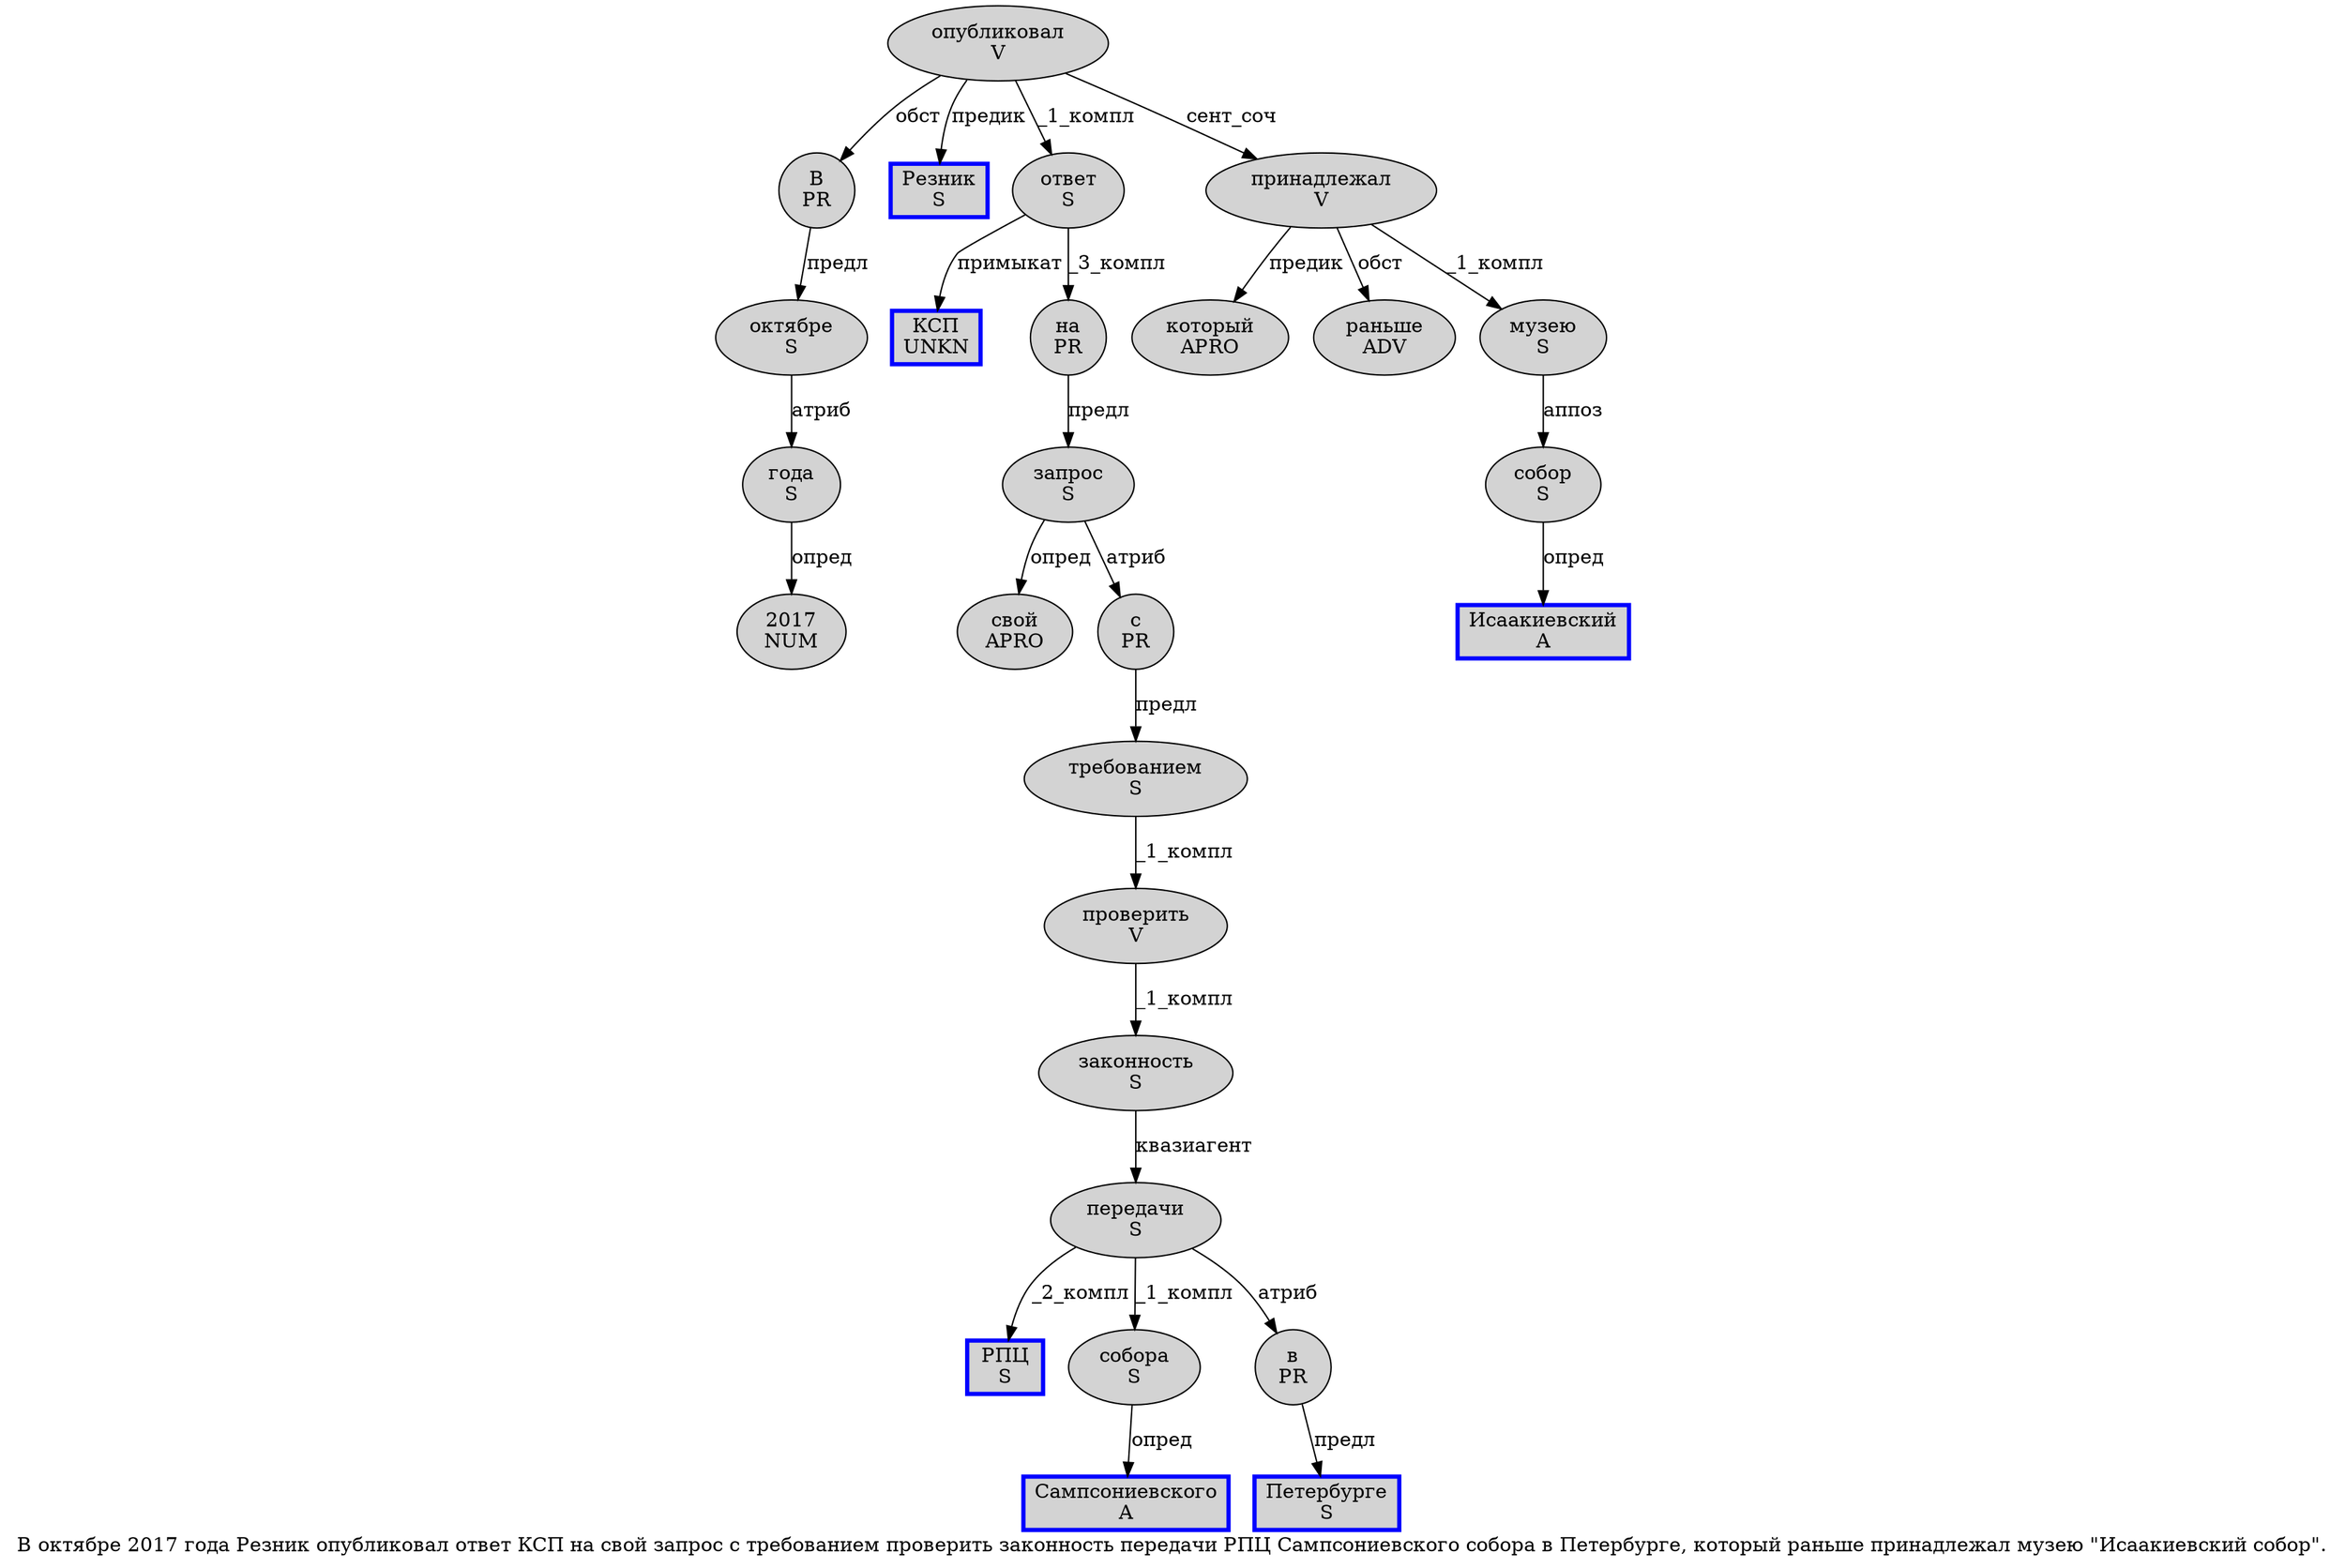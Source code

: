 digraph SENTENCE_689 {
	graph [label="В октябре 2017 года Резник опубликовал ответ КСП на свой запрос с требованием проверить законность передачи РПЦ Сампсониевского собора в Петербурге, который раньше принадлежал музею \"Исаакиевский собор\"."]
	node [style=filled]
		0 [label="В
PR" color="" fillcolor=lightgray penwidth=1 shape=ellipse]
		1 [label="октябре
S" color="" fillcolor=lightgray penwidth=1 shape=ellipse]
		2 [label="2017
NUM" color="" fillcolor=lightgray penwidth=1 shape=ellipse]
		3 [label="года
S" color="" fillcolor=lightgray penwidth=1 shape=ellipse]
		4 [label="Резник
S" color=blue fillcolor=lightgray penwidth=3 shape=box]
		5 [label="опубликовал
V" color="" fillcolor=lightgray penwidth=1 shape=ellipse]
		6 [label="ответ
S" color="" fillcolor=lightgray penwidth=1 shape=ellipse]
		7 [label="КСП
UNKN" color=blue fillcolor=lightgray penwidth=3 shape=box]
		8 [label="на
PR" color="" fillcolor=lightgray penwidth=1 shape=ellipse]
		9 [label="свой
APRO" color="" fillcolor=lightgray penwidth=1 shape=ellipse]
		10 [label="запрос
S" color="" fillcolor=lightgray penwidth=1 shape=ellipse]
		11 [label="с
PR" color="" fillcolor=lightgray penwidth=1 shape=ellipse]
		12 [label="требованием
S" color="" fillcolor=lightgray penwidth=1 shape=ellipse]
		13 [label="проверить
V" color="" fillcolor=lightgray penwidth=1 shape=ellipse]
		14 [label="законность
S" color="" fillcolor=lightgray penwidth=1 shape=ellipse]
		15 [label="передачи
S" color="" fillcolor=lightgray penwidth=1 shape=ellipse]
		16 [label="РПЦ
S" color=blue fillcolor=lightgray penwidth=3 shape=box]
		17 [label="Сампсониевского
A" color=blue fillcolor=lightgray penwidth=3 shape=box]
		18 [label="собора
S" color="" fillcolor=lightgray penwidth=1 shape=ellipse]
		19 [label="в
PR" color="" fillcolor=lightgray penwidth=1 shape=ellipse]
		20 [label="Петербурге
S" color=blue fillcolor=lightgray penwidth=3 shape=box]
		22 [label="который
APRO" color="" fillcolor=lightgray penwidth=1 shape=ellipse]
		23 [label="раньше
ADV" color="" fillcolor=lightgray penwidth=1 shape=ellipse]
		24 [label="принадлежал
V" color="" fillcolor=lightgray penwidth=1 shape=ellipse]
		25 [label="музею
S" color="" fillcolor=lightgray penwidth=1 shape=ellipse]
		27 [label="Исаакиевский
A" color=blue fillcolor=lightgray penwidth=3 shape=box]
		28 [label="собор
S" color="" fillcolor=lightgray penwidth=1 shape=ellipse]
			11 -> 12 [label="предл"]
			6 -> 7 [label="примыкат"]
			6 -> 8 [label="_3_компл"]
			10 -> 9 [label="опред"]
			10 -> 11 [label="атриб"]
			13 -> 14 [label="_1_компл"]
			19 -> 20 [label="предл"]
			28 -> 27 [label="опред"]
			0 -> 1 [label="предл"]
			1 -> 3 [label="атриб"]
			5 -> 0 [label="обст"]
			5 -> 4 [label="предик"]
			5 -> 6 [label="_1_компл"]
			5 -> 24 [label="сент_соч"]
			8 -> 10 [label="предл"]
			3 -> 2 [label="опред"]
			25 -> 28 [label="аппоз"]
			24 -> 22 [label="предик"]
			24 -> 23 [label="обст"]
			24 -> 25 [label="_1_компл"]
			12 -> 13 [label="_1_компл"]
			15 -> 16 [label="_2_компл"]
			15 -> 18 [label="_1_компл"]
			15 -> 19 [label="атриб"]
			18 -> 17 [label="опред"]
			14 -> 15 [label="квазиагент"]
}